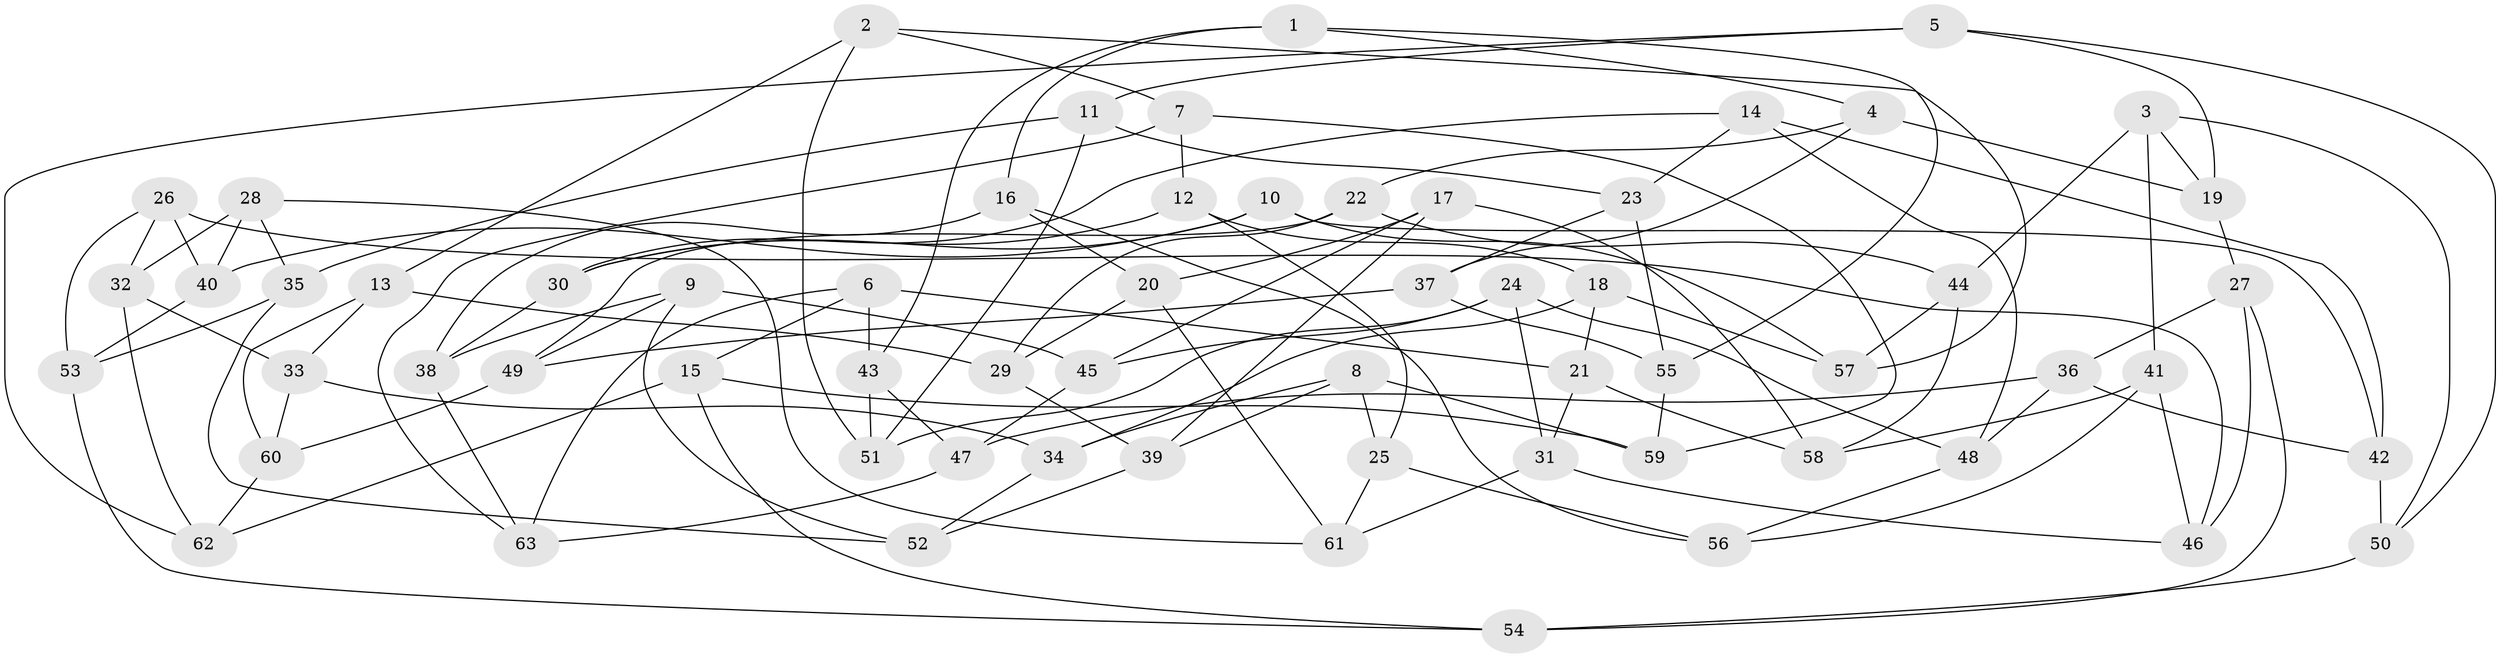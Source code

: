 // Generated by graph-tools (version 1.1) at 2025/11/02/27/25 16:11:49]
// undirected, 63 vertices, 126 edges
graph export_dot {
graph [start="1"]
  node [color=gray90,style=filled];
  1;
  2;
  3;
  4;
  5;
  6;
  7;
  8;
  9;
  10;
  11;
  12;
  13;
  14;
  15;
  16;
  17;
  18;
  19;
  20;
  21;
  22;
  23;
  24;
  25;
  26;
  27;
  28;
  29;
  30;
  31;
  32;
  33;
  34;
  35;
  36;
  37;
  38;
  39;
  40;
  41;
  42;
  43;
  44;
  45;
  46;
  47;
  48;
  49;
  50;
  51;
  52;
  53;
  54;
  55;
  56;
  57;
  58;
  59;
  60;
  61;
  62;
  63;
  1 -- 55;
  1 -- 4;
  1 -- 43;
  1 -- 16;
  2 -- 51;
  2 -- 13;
  2 -- 57;
  2 -- 7;
  3 -- 19;
  3 -- 41;
  3 -- 44;
  3 -- 50;
  4 -- 22;
  4 -- 19;
  4 -- 37;
  5 -- 50;
  5 -- 11;
  5 -- 19;
  5 -- 62;
  6 -- 15;
  6 -- 43;
  6 -- 63;
  6 -- 21;
  7 -- 63;
  7 -- 59;
  7 -- 12;
  8 -- 25;
  8 -- 34;
  8 -- 59;
  8 -- 39;
  9 -- 49;
  9 -- 45;
  9 -- 38;
  9 -- 52;
  10 -- 30;
  10 -- 57;
  10 -- 40;
  10 -- 42;
  11 -- 51;
  11 -- 35;
  11 -- 23;
  12 -- 30;
  12 -- 25;
  12 -- 18;
  13 -- 60;
  13 -- 29;
  13 -- 33;
  14 -- 42;
  14 -- 48;
  14 -- 23;
  14 -- 30;
  15 -- 59;
  15 -- 62;
  15 -- 54;
  16 -- 20;
  16 -- 38;
  16 -- 56;
  17 -- 58;
  17 -- 45;
  17 -- 20;
  17 -- 39;
  18 -- 57;
  18 -- 21;
  18 -- 34;
  19 -- 27;
  20 -- 29;
  20 -- 61;
  21 -- 58;
  21 -- 31;
  22 -- 49;
  22 -- 44;
  22 -- 29;
  23 -- 37;
  23 -- 55;
  24 -- 45;
  24 -- 48;
  24 -- 51;
  24 -- 31;
  25 -- 61;
  25 -- 56;
  26 -- 46;
  26 -- 32;
  26 -- 53;
  26 -- 40;
  27 -- 54;
  27 -- 36;
  27 -- 46;
  28 -- 35;
  28 -- 32;
  28 -- 61;
  28 -- 40;
  29 -- 39;
  30 -- 38;
  31 -- 61;
  31 -- 46;
  32 -- 62;
  32 -- 33;
  33 -- 34;
  33 -- 60;
  34 -- 52;
  35 -- 53;
  35 -- 52;
  36 -- 48;
  36 -- 47;
  36 -- 42;
  37 -- 55;
  37 -- 49;
  38 -- 63;
  39 -- 52;
  40 -- 53;
  41 -- 46;
  41 -- 58;
  41 -- 56;
  42 -- 50;
  43 -- 47;
  43 -- 51;
  44 -- 58;
  44 -- 57;
  45 -- 47;
  47 -- 63;
  48 -- 56;
  49 -- 60;
  50 -- 54;
  53 -- 54;
  55 -- 59;
  60 -- 62;
}
